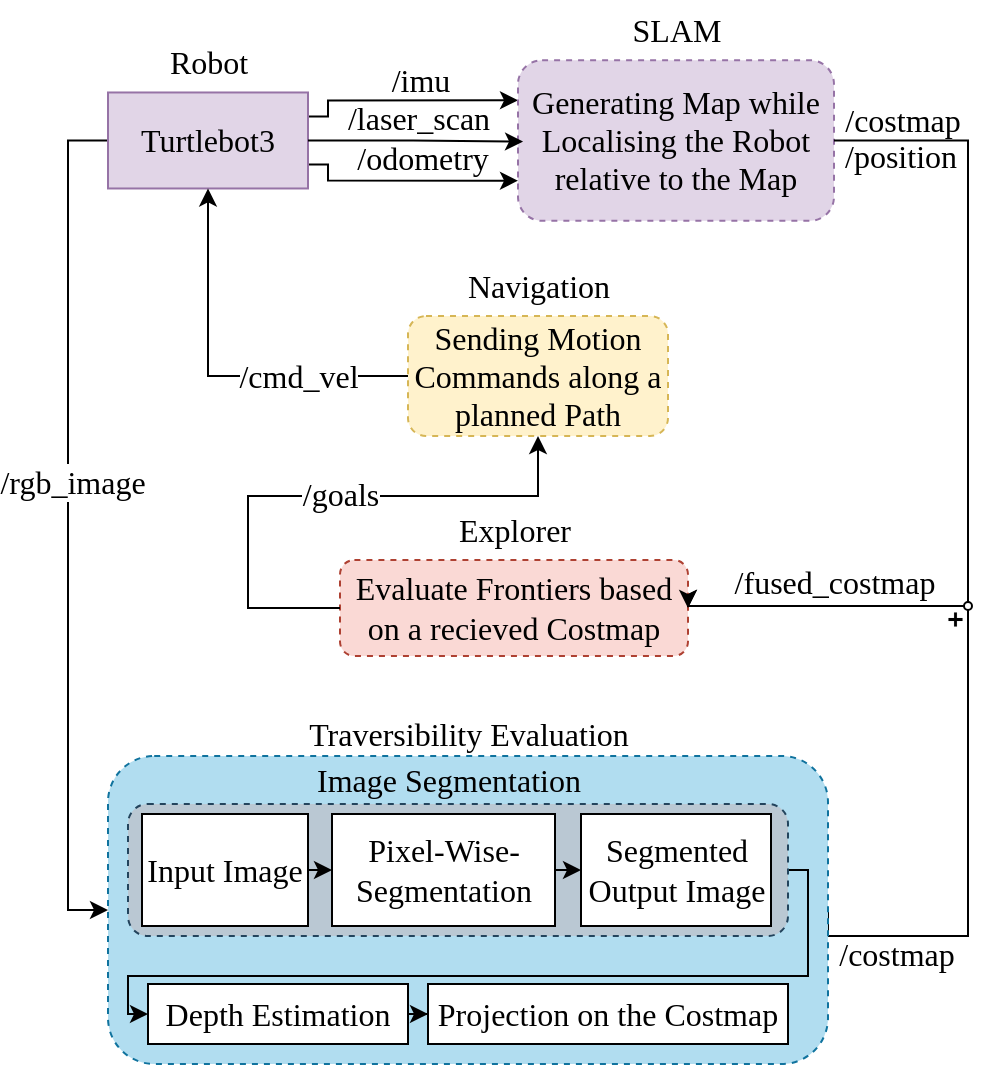 <mxfile version="24.0.7" type="github">
  <diagram name="Seite-1" id="FtbAKaaol-ACAXjwSM5C">
    <mxGraphModel dx="1195" dy="622" grid="1" gridSize="10" guides="1" tooltips="1" connect="1" arrows="1" fold="1" page="1" pageScale="1" pageWidth="827" pageHeight="1169" math="0" shadow="0">
      <root>
        <mxCell id="0" />
        <mxCell id="1" parent="0" />
        <mxCell id="j6koKk-nybVNEdSbmnx0-14" style="edgeStyle=orthogonalEdgeStyle;rounded=0;orthogonalLoop=1;jettySize=auto;html=1;exitX=1;exitY=0.25;exitDx=0;exitDy=0;entryX=0;entryY=0.25;entryDx=0;entryDy=0;fontFamily=Times New Roman;fontSize=16;" edge="1" parent="1" source="nl_c7YcEutgdqIVv1zfj-28" target="nl_c7YcEutgdqIVv1zfj-3">
          <mxGeometry relative="1" as="geometry">
            <Array as="points">
              <mxPoint x="430" y="110" />
              <mxPoint x="430" y="102" />
            </Array>
          </mxGeometry>
        </mxCell>
        <mxCell id="j6koKk-nybVNEdSbmnx0-15" style="edgeStyle=orthogonalEdgeStyle;rounded=0;orthogonalLoop=1;jettySize=auto;html=1;exitX=1;exitY=0.75;exitDx=0;exitDy=0;entryX=0;entryY=0.75;entryDx=0;entryDy=0;fontFamily=Times New Roman;fontSize=16;" edge="1" parent="1" source="nl_c7YcEutgdqIVv1zfj-28" target="nl_c7YcEutgdqIVv1zfj-3">
          <mxGeometry relative="1" as="geometry">
            <Array as="points">
              <mxPoint x="430" y="134" />
              <mxPoint x="430" y="142" />
            </Array>
          </mxGeometry>
        </mxCell>
        <mxCell id="j6koKk-nybVNEdSbmnx0-34" style="edgeStyle=orthogonalEdgeStyle;rounded=0;orthogonalLoop=1;jettySize=auto;html=1;exitX=0;exitY=0.5;exitDx=0;exitDy=0;entryX=0;entryY=0.5;entryDx=0;entryDy=0;fontFamily=Times New Roman;fontSize=16;" edge="1" parent="1" source="nl_c7YcEutgdqIVv1zfj-28" target="nl_c7YcEutgdqIVv1zfj-6">
          <mxGeometry relative="1" as="geometry" />
        </mxCell>
        <mxCell id="j6koKk-nybVNEdSbmnx0-36" value="&lt;font style=&quot;font-size: 16px;&quot;&gt;/rgb_image&lt;br style=&quot;font-size: 16px;&quot;&gt;&lt;/font&gt;" style="edgeLabel;html=1;align=center;verticalAlign=middle;resizable=0;points=[];fontFamily=Times New Roman;fontSize=16;" vertex="1" connectable="0" parent="j6koKk-nybVNEdSbmnx0-34">
          <mxGeometry x="-0.102" y="2" relative="1" as="geometry">
            <mxPoint as="offset" />
          </mxGeometry>
        </mxCell>
        <mxCell id="nl_c7YcEutgdqIVv1zfj-28" value="Turtlebot3" style="whiteSpace=wrap;html=1;container=0;fillColor=#e1d5e7;strokeColor=#9673a6;fontSize=16;fontFamily=Times New Roman;" parent="1" vertex="1">
          <mxGeometry x="320" y="98.24" width="100" height="48" as="geometry" />
        </mxCell>
        <mxCell id="nl_c7YcEutgdqIVv1zfj-40" value="&lt;font style=&quot;font-size: 16px;&quot;&gt;/odometry&lt;/font&gt;" style="edgeLabel;html=1;align=center;verticalAlign=middle;resizable=0;points=[];container=0;fontSize=16;fontFamily=Times New Roman;" parent="1" vertex="1" connectable="0">
          <mxGeometry x="477" y="131" as="geometry" />
        </mxCell>
        <mxCell id="nl_c7YcEutgdqIVv1zfj-51" value="/laser_scan" style="text;html=1;align=center;verticalAlign=middle;resizable=0;points=[];autosize=1;strokeColor=none;fillColor=none;container=0;fontSize=16;fontFamily=Times New Roman;" parent="1" vertex="1">
          <mxGeometry x="430" y="96" width="90" height="30" as="geometry" />
        </mxCell>
        <mxCell id="nl_c7YcEutgdqIVv1zfj-52" value="/imu" style="text;html=1;align=center;verticalAlign=middle;resizable=0;points=[];autosize=1;strokeColor=none;fillColor=none;container=0;fontSize=16;fontFamily=Times New Roman;" parent="1" vertex="1">
          <mxGeometry x="451" y="77" width="50" height="30" as="geometry" />
        </mxCell>
        <mxCell id="nl_c7YcEutgdqIVv1zfj-11" value="Navigation" style="text;html=1;align=center;verticalAlign=middle;resizable=0;points=[];autosize=1;strokeColor=none;fillColor=none;container=0;fontSize=16;fontFamily=Times New Roman;" parent="1" vertex="1">
          <mxGeometry x="490.003" y="180" width="90" height="30" as="geometry" />
        </mxCell>
        <mxCell id="nl_c7YcEutgdqIVv1zfj-3" value="Generating Map while Localising the Robot relative to the Map" style="rounded=1;whiteSpace=wrap;html=1;dashed=1;container=0;fillColor=#e1d5e7;strokeColor=#9673a6;fontSize=16;fontFamily=Times New Roman;" parent="1" vertex="1">
          <mxGeometry x="525" y="82.09" width="158" height="80.31" as="geometry" />
        </mxCell>
        <mxCell id="nl_c7YcEutgdqIVv1zfj-63" style="edgeStyle=orthogonalEdgeStyle;rounded=0;orthogonalLoop=1;jettySize=auto;html=1;entryX=1;entryY=0.5;entryDx=0;entryDy=0;exitX=1;exitY=0.5;exitDx=0;exitDy=0;fontSize=16;fontFamily=Times New Roman;" parent="1" source="nl_c7YcEutgdqIVv1zfj-3" target="nl_c7YcEutgdqIVv1zfj-8" edge="1">
          <mxGeometry relative="1" as="geometry">
            <Array as="points">
              <mxPoint x="750" y="122" />
              <mxPoint x="750" y="355" />
            </Array>
          </mxGeometry>
        </mxCell>
        <mxCell id="j6koKk-nybVNEdSbmnx0-7" style="edgeStyle=orthogonalEdgeStyle;rounded=0;orthogonalLoop=1;jettySize=auto;html=1;entryX=0.5;entryY=1;entryDx=0;entryDy=0;exitX=0;exitY=0.5;exitDx=0;exitDy=0;fontFamily=Times New Roman;fontSize=16;" edge="1" parent="1" source="nl_c7YcEutgdqIVv1zfj-10" target="nl_c7YcEutgdqIVv1zfj-28">
          <mxGeometry relative="1" as="geometry">
            <Array as="points">
              <mxPoint x="370" y="240" />
            </Array>
          </mxGeometry>
        </mxCell>
        <mxCell id="j6koKk-nybVNEdSbmnx0-8" value="&lt;font style=&quot;font-size: 16px;&quot;&gt;/cmd_vel&lt;/font&gt;" style="edgeLabel;html=1;align=center;verticalAlign=middle;resizable=0;points=[];fontFamily=Times New Roman;fontSize=16;" vertex="1" connectable="0" parent="j6koKk-nybVNEdSbmnx0-7">
          <mxGeometry x="0.186" relative="1" as="geometry">
            <mxPoint x="45" y="15" as="offset" />
          </mxGeometry>
        </mxCell>
        <mxCell id="nl_c7YcEutgdqIVv1zfj-10" value="Sending Motion Commands along a planned Path" style="rounded=1;whiteSpace=wrap;html=1;dashed=1;container=0;fillColor=#fff2cc;strokeColor=#d6b656;fontSize=16;fontFamily=Times New Roman;" parent="1" vertex="1">
          <mxGeometry x="470" y="210" width="130" height="60" as="geometry" />
        </mxCell>
        <mxCell id="nl_c7YcEutgdqIVv1zfj-4" value="SLAM" style="text;html=1;align=center;verticalAlign=middle;resizable=0;points=[];autosize=1;strokeColor=none;fillColor=none;container=0;fontSize=16;fontFamily=Times New Roman;" parent="1" vertex="1">
          <mxGeometry x="569.004" y="52.09" width="70" height="30" as="geometry" />
        </mxCell>
        <mxCell id="nl_c7YcEutgdqIVv1zfj-8" value="Evaluate Frontiers based on a recieved Costmap" style="rounded=1;whiteSpace=wrap;html=1;dashed=1;container=0;fillColor=#fad9d5;strokeColor=#ae4132;fontSize=16;fontFamily=Times New Roman;" parent="1" vertex="1">
          <mxGeometry x="436" y="332" width="174" height="48" as="geometry" />
        </mxCell>
        <mxCell id="nl_c7YcEutgdqIVv1zfj-9" value="Explorer" style="text;html=1;align=center;verticalAlign=middle;resizable=0;points=[];autosize=1;strokeColor=none;fillColor=none;container=0;fontSize=16;fontFamily=Times New Roman;" parent="1" vertex="1">
          <mxGeometry x="483" y="302" width="80" height="30" as="geometry" />
        </mxCell>
        <mxCell id="nl_c7YcEutgdqIVv1zfj-64" value="/fused_costmap" style="text;html=1;align=center;verticalAlign=middle;resizable=0;points=[];autosize=1;strokeColor=none;fillColor=none;rotation=0;container=0;fontSize=16;fontFamily=Times New Roman;" parent="1" vertex="1">
          <mxGeometry x="623" y="328" width="120" height="30" as="geometry" />
        </mxCell>
        <mxCell id="nl_c7YcEutgdqIVv1zfj-68" value="/position" style="text;html=1;align=center;verticalAlign=middle;resizable=0;points=[];autosize=1;strokeColor=none;fillColor=none;container=0;fontSize=16;fontFamily=Times New Roman;" parent="1" vertex="1">
          <mxGeometry x="676" y="115" width="80" height="30" as="geometry" />
        </mxCell>
        <mxCell id="nl_c7YcEutgdqIVv1zfj-81" style="edgeStyle=orthogonalEdgeStyle;rounded=0;orthogonalLoop=1;jettySize=auto;html=1;entryX=1;entryY=0.5;entryDx=0;entryDy=0;exitX=1;exitY=0.5;exitDx=0;exitDy=0;fontSize=16;fontFamily=Times New Roman;" parent="1" source="nl_c7YcEutgdqIVv1zfj-6" target="nl_c7YcEutgdqIVv1zfj-8" edge="1">
          <mxGeometry relative="1" as="geometry">
            <Array as="points">
              <mxPoint x="750" y="520" />
              <mxPoint x="750" y="355" />
            </Array>
          </mxGeometry>
        </mxCell>
        <mxCell id="nl_c7YcEutgdqIVv1zfj-82" value="/costmap" style="text;html=1;align=center;verticalAlign=middle;resizable=0;points=[];autosize=1;strokeColor=none;fillColor=none;fontSize=16;fontFamily=Times New Roman;" parent="1" vertex="1">
          <mxGeometry x="677" y="97" width="80" height="30" as="geometry" />
        </mxCell>
        <mxCell id="nl_c7YcEutgdqIVv1zfj-83" value="/costmap" style="text;html=1;align=center;verticalAlign=middle;resizable=0;points=[];autosize=1;strokeColor=none;fillColor=none;fontSize=16;fontFamily=Times New Roman;" parent="1" vertex="1">
          <mxGeometry x="674" y="514" width="80" height="30" as="geometry" />
        </mxCell>
        <mxCell id="nl_c7YcEutgdqIVv1zfj-76" style="edgeStyle=orthogonalEdgeStyle;rounded=0;orthogonalLoop=1;jettySize=auto;html=1;exitX=0;exitY=0.5;exitDx=0;exitDy=0;entryX=0;entryY=0.5;entryDx=0;entryDy=0;fontSize=16;fontFamily=Times New Roman;" parent="1" source="nl_c7YcEutgdqIVv1zfj-6" target="nl_c7YcEutgdqIVv1zfj-12" edge="1">
          <mxGeometry relative="1" as="geometry" />
        </mxCell>
        <mxCell id="nl_c7YcEutgdqIVv1zfj-78" style="edgeStyle=orthogonalEdgeStyle;rounded=0;orthogonalLoop=1;jettySize=auto;html=1;exitX=0;exitY=0.5;exitDx=0;exitDy=0;entryX=0;entryY=0.5;entryDx=0;entryDy=0;fontSize=16;fontFamily=Times New Roman;" parent="1" source="nl_c7YcEutgdqIVv1zfj-6" target="nl_c7YcEutgdqIVv1zfj-12" edge="1">
          <mxGeometry relative="1" as="geometry" />
        </mxCell>
        <mxCell id="nl_c7YcEutgdqIVv1zfj-6" value="" style="rounded=1;whiteSpace=wrap;html=1;dashed=1;fillColor=#b1ddf0;strokeColor=#10739e;fontSize=16;fontFamily=Times New Roman;" parent="1" vertex="1">
          <mxGeometry x="320" y="430" width="360" height="154" as="geometry" />
        </mxCell>
        <mxCell id="j6koKk-nybVNEdSbmnx0-27" style="edgeStyle=orthogonalEdgeStyle;rounded=0;orthogonalLoop=1;jettySize=auto;html=1;exitX=1;exitY=0.5;exitDx=0;exitDy=0;entryX=0;entryY=0.5;entryDx=0;entryDy=0;fontFamily=Times New Roman;fontSize=16;" edge="1" parent="1" source="nl_c7YcEutgdqIVv1zfj-15" target="nl_c7YcEutgdqIVv1zfj-21">
          <mxGeometry relative="1" as="geometry">
            <Array as="points">
              <mxPoint x="670" y="487" />
              <mxPoint x="670" y="540" />
              <mxPoint x="330" y="540" />
              <mxPoint x="330" y="559" />
            </Array>
          </mxGeometry>
        </mxCell>
        <mxCell id="nl_c7YcEutgdqIVv1zfj-15" value="" style="rounded=1;whiteSpace=wrap;html=1;dashed=1;fillColor=#bac8d3;strokeColor=#23445d;fontSize=16;fontFamily=Times New Roman;" parent="1" vertex="1">
          <mxGeometry x="330" y="454" width="330" height="66" as="geometry" />
        </mxCell>
        <mxCell id="nl_c7YcEutgdqIVv1zfj-7" value="Traversibility Evaluation" style="text;html=1;align=center;verticalAlign=middle;resizable=0;points=[];autosize=1;strokeColor=none;fillColor=none;fontSize=16;fontFamily=Times New Roman;" parent="1" vertex="1">
          <mxGeometry x="410" y="404" width="180" height="30" as="geometry" />
        </mxCell>
        <mxCell id="j6koKk-nybVNEdSbmnx0-32" style="edgeStyle=orthogonalEdgeStyle;rounded=0;orthogonalLoop=1;jettySize=auto;html=1;exitX=1;exitY=0.5;exitDx=0;exitDy=0;entryX=0;entryY=0.5;entryDx=0;entryDy=0;fontFamily=Times New Roman;fontSize=16;" edge="1" parent="1" source="nl_c7YcEutgdqIVv1zfj-12" target="nl_c7YcEutgdqIVv1zfj-13">
          <mxGeometry relative="1" as="geometry" />
        </mxCell>
        <mxCell id="nl_c7YcEutgdqIVv1zfj-12" value="Input Image" style="rounded=0;whiteSpace=wrap;html=1;fontSize=16;fontFamily=Times New Roman;" parent="1" vertex="1">
          <mxGeometry x="337" y="459" width="83" height="56" as="geometry" />
        </mxCell>
        <mxCell id="j6koKk-nybVNEdSbmnx0-33" style="edgeStyle=orthogonalEdgeStyle;rounded=0;orthogonalLoop=1;jettySize=auto;html=1;exitX=1;exitY=0.5;exitDx=0;exitDy=0;entryX=0;entryY=0.5;entryDx=0;entryDy=0;fontFamily=Times New Roman;fontSize=16;" edge="1" parent="1" source="nl_c7YcEutgdqIVv1zfj-13" target="nl_c7YcEutgdqIVv1zfj-19">
          <mxGeometry relative="1" as="geometry" />
        </mxCell>
        <mxCell id="nl_c7YcEutgdqIVv1zfj-13" value="Pixel-Wise-Segmentation" style="rounded=0;whiteSpace=wrap;html=1;fontSize=16;fontFamily=Times New Roman;" parent="1" vertex="1">
          <mxGeometry x="432" y="459" width="111.5" height="56" as="geometry" />
        </mxCell>
        <mxCell id="nl_c7YcEutgdqIVv1zfj-18" value="Image Segmentation" style="text;html=1;align=center;verticalAlign=middle;resizable=0;points=[];autosize=1;strokeColor=none;fillColor=none;fontSize=16;fontFamily=Times New Roman;" parent="1" vertex="1">
          <mxGeometry x="410" y="427" width="160" height="30" as="geometry" />
        </mxCell>
        <mxCell id="nl_c7YcEutgdqIVv1zfj-19" value="Segmented Output Image" style="rounded=0;whiteSpace=wrap;html=1;fontSize=16;fontFamily=Times New Roman;" parent="1" vertex="1">
          <mxGeometry x="556.5" y="459" width="95" height="56" as="geometry" />
        </mxCell>
        <mxCell id="nl_c7YcEutgdqIVv1zfj-27" value="" style="edgeStyle=orthogonalEdgeStyle;rounded=0;orthogonalLoop=1;jettySize=auto;html=1;fontSize=16;fontFamily=Times New Roman;" parent="1" source="nl_c7YcEutgdqIVv1zfj-21" target="nl_c7YcEutgdqIVv1zfj-26" edge="1">
          <mxGeometry relative="1" as="geometry" />
        </mxCell>
        <mxCell id="nl_c7YcEutgdqIVv1zfj-21" value="Depth Estimation" style="rounded=0;whiteSpace=wrap;html=1;fontSize=16;fontFamily=Times New Roman;" parent="1" vertex="1">
          <mxGeometry x="340" y="544" width="130" height="30" as="geometry" />
        </mxCell>
        <mxCell id="nl_c7YcEutgdqIVv1zfj-26" value="Projection on the Costmap" style="rounded=0;whiteSpace=wrap;html=1;fontSize=16;fontFamily=Times New Roman;" parent="1" vertex="1">
          <mxGeometry x="480" y="544" width="180" height="30" as="geometry" />
        </mxCell>
        <mxCell id="nl_c7YcEutgdqIVv1zfj-86" value="" style="shape=cross;whiteSpace=wrap;html=1;fillColor=#000000;strokeWidth=0;fontFamily=Times New Roman;fontSize=16;" parent="1" vertex="1">
          <mxGeometry x="740" y="358" width="7" height="7" as="geometry" />
        </mxCell>
        <mxCell id="nl_c7YcEutgdqIVv1zfj-87" value="" style="ellipse;whiteSpace=wrap;html=1;aspect=fixed;fontFamily=Times New Roman;fontSize=16;" parent="1" vertex="1">
          <mxGeometry x="748" y="353" width="4" height="4" as="geometry" />
        </mxCell>
        <mxCell id="j6koKk-nybVNEdSbmnx0-9" style="edgeStyle=orthogonalEdgeStyle;rounded=0;orthogonalLoop=1;jettySize=auto;html=1;exitX=1;exitY=0.5;exitDx=0;exitDy=0;entryX=0.016;entryY=0.507;entryDx=0;entryDy=0;entryPerimeter=0;fontFamily=Times New Roman;fontSize=16;" edge="1" parent="1" source="nl_c7YcEutgdqIVv1zfj-28" target="nl_c7YcEutgdqIVv1zfj-3">
          <mxGeometry relative="1" as="geometry" />
        </mxCell>
        <mxCell id="j6koKk-nybVNEdSbmnx0-19" value="" style="edgeStyle=orthogonalEdgeStyle;rounded=0;orthogonalLoop=1;jettySize=auto;html=1;exitX=0;exitY=0.5;exitDx=0;exitDy=0;entryX=0.5;entryY=1;entryDx=0;entryDy=0;fontFamily=Times New Roman;fontSize=16;" edge="1" parent="1" source="nl_c7YcEutgdqIVv1zfj-8" target="nl_c7YcEutgdqIVv1zfj-10">
          <mxGeometry relative="1" as="geometry">
            <mxPoint x="570.0" y="240" as="sourcePoint" />
            <Array as="points">
              <mxPoint x="390" y="356" />
              <mxPoint x="390" y="300" />
              <mxPoint x="535" y="300" />
            </Array>
          </mxGeometry>
        </mxCell>
        <mxCell id="j6koKk-nybVNEdSbmnx0-26" value="&lt;font style=&quot;font-size: 16px;&quot;&gt;/&lt;font style=&quot;font-size: 16px;&quot;&gt;goals&lt;/font&gt;&lt;/font&gt;" style="edgeLabel;html=1;align=center;verticalAlign=middle;resizable=0;points=[];fontFamily=Times New Roman;fontSize=16;" vertex="1" connectable="0" parent="j6koKk-nybVNEdSbmnx0-19">
          <mxGeometry x="0.135" y="1" relative="1" as="geometry">
            <mxPoint x="-9" as="offset" />
          </mxGeometry>
        </mxCell>
        <mxCell id="j6koKk-nybVNEdSbmnx0-37" value="&lt;div&gt;Robot&lt;/div&gt;" style="text;html=1;align=center;verticalAlign=middle;resizable=0;points=[];autosize=1;strokeColor=none;fillColor=none;fontFamily=Times New Roman;fontSize=16;" vertex="1" parent="1">
          <mxGeometry x="340" y="68.24" width="60" height="30" as="geometry" />
        </mxCell>
      </root>
    </mxGraphModel>
  </diagram>
</mxfile>
